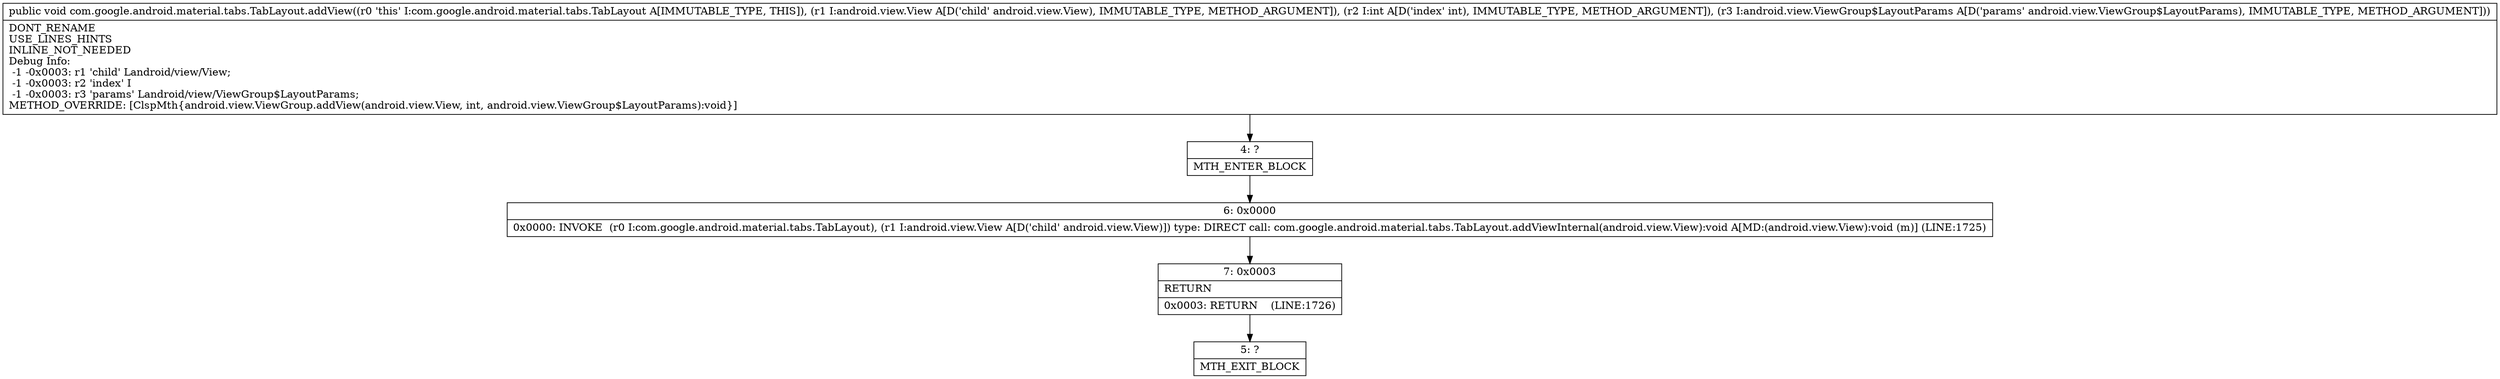 digraph "CFG forcom.google.android.material.tabs.TabLayout.addView(Landroid\/view\/View;ILandroid\/view\/ViewGroup$LayoutParams;)V" {
Node_4 [shape=record,label="{4\:\ ?|MTH_ENTER_BLOCK\l}"];
Node_6 [shape=record,label="{6\:\ 0x0000|0x0000: INVOKE  (r0 I:com.google.android.material.tabs.TabLayout), (r1 I:android.view.View A[D('child' android.view.View)]) type: DIRECT call: com.google.android.material.tabs.TabLayout.addViewInternal(android.view.View):void A[MD:(android.view.View):void (m)] (LINE:1725)\l}"];
Node_7 [shape=record,label="{7\:\ 0x0003|RETURN\l|0x0003: RETURN    (LINE:1726)\l}"];
Node_5 [shape=record,label="{5\:\ ?|MTH_EXIT_BLOCK\l}"];
MethodNode[shape=record,label="{public void com.google.android.material.tabs.TabLayout.addView((r0 'this' I:com.google.android.material.tabs.TabLayout A[IMMUTABLE_TYPE, THIS]), (r1 I:android.view.View A[D('child' android.view.View), IMMUTABLE_TYPE, METHOD_ARGUMENT]), (r2 I:int A[D('index' int), IMMUTABLE_TYPE, METHOD_ARGUMENT]), (r3 I:android.view.ViewGroup$LayoutParams A[D('params' android.view.ViewGroup$LayoutParams), IMMUTABLE_TYPE, METHOD_ARGUMENT]))  | DONT_RENAME\lUSE_LINES_HINTS\lINLINE_NOT_NEEDED\lDebug Info:\l  \-1 \-0x0003: r1 'child' Landroid\/view\/View;\l  \-1 \-0x0003: r2 'index' I\l  \-1 \-0x0003: r3 'params' Landroid\/view\/ViewGroup$LayoutParams;\lMETHOD_OVERRIDE: [ClspMth\{android.view.ViewGroup.addView(android.view.View, int, android.view.ViewGroup$LayoutParams):void\}]\l}"];
MethodNode -> Node_4;Node_4 -> Node_6;
Node_6 -> Node_7;
Node_7 -> Node_5;
}

